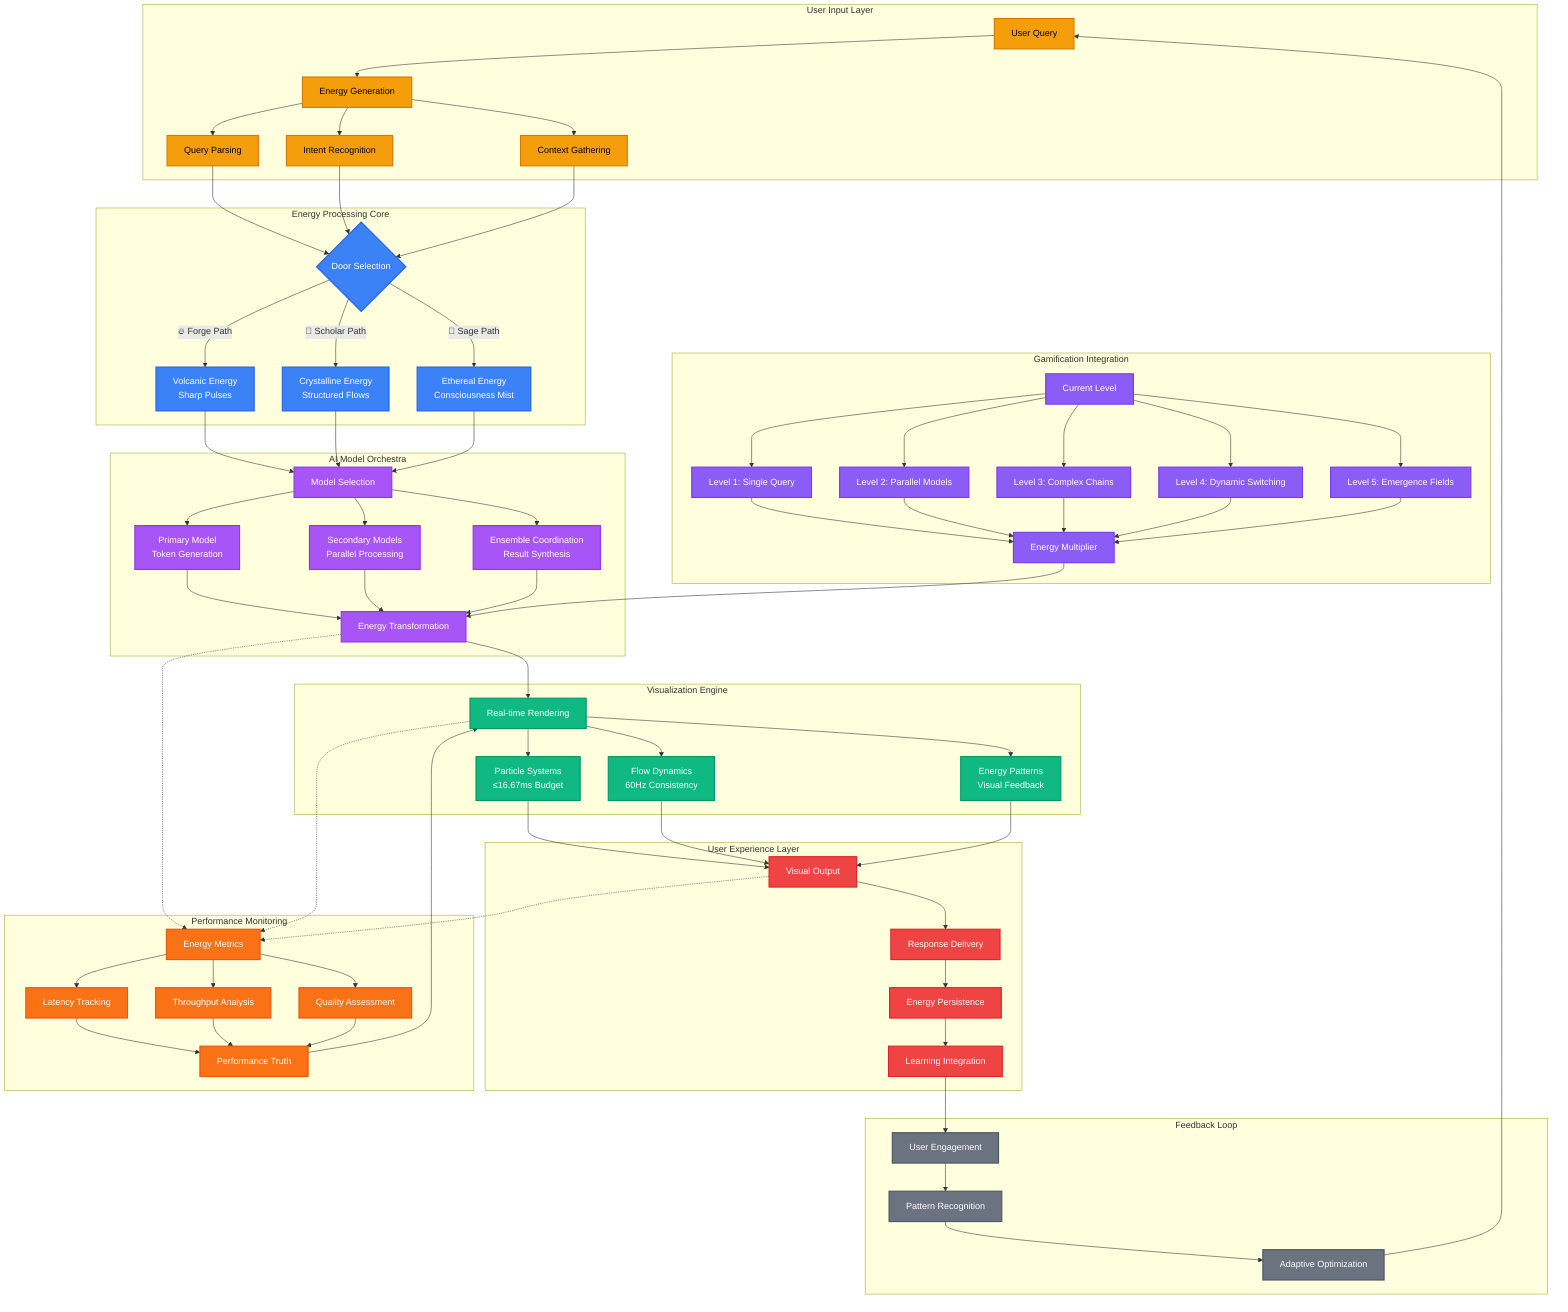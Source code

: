graph TB
    %% WIRTHFORGE Energy Lifecycle Visualization
    %% Shows how user interactions create energy that flows through AI processing
    
    subgraph "User Input Layer"
        A[User Query] --> B[Energy Generation]
        B --> B1[Query Parsing]
        B --> B2[Intent Recognition]
        B --> B3[Context Gathering]
    end
    
    subgraph "Energy Processing Core"
        B1 --> C{Door Selection}
        B2 --> C
        B3 --> C
        
        C -->|🔥 Forge Path| D1[Volcanic Energy<br/>Sharp Pulses]
        C -->|💎 Scholar Path| D2[Crystalline Energy<br/>Structured Flows]
        C -->|🌟 Sage Path| D3[Ethereal Energy<br/>Consciousness Mist]
    end
    
    subgraph "AI Model Orchestra"
        D1 --> E[Model Selection]
        D2 --> E
        D3 --> E
        
        E --> F1[Primary Model<br/>Token Generation]
        E --> F2[Secondary Models<br/>Parallel Processing]
        E --> F3[Ensemble Coordination<br/>Result Synthesis]
        
        F1 --> G[Energy Transformation]
        F2 --> G
        F3 --> G
    end
    
    subgraph "Visualization Engine"
        G --> H[Real-time Rendering]
        H --> H1[Particle Systems<br/>≤16.67ms Budget]
        H --> H2[Flow Dynamics<br/>60Hz Consistency]
        H --> H3[Energy Patterns<br/>Visual Feedback]
    end
    
    subgraph "User Experience Layer"
        H1 --> I[Visual Output]
        H2 --> I
        H3 --> I
        
        I --> J[Response Delivery]
        J --> K[Energy Persistence]
        K --> L[Learning Integration]
    end
    
    subgraph "Feedback Loop"
        L --> M[User Engagement]
        M --> N[Pattern Recognition]
        N --> O[Adaptive Optimization]
        O --> A
    end
    
    subgraph "Performance Monitoring"
        P[Energy Metrics] --> P1[Latency Tracking]
        P --> P2[Throughput Analysis]
        P --> P3[Quality Assessment]
        
        P1 --> Q[Performance Truth]
        P2 --> Q
        P3 --> Q
        Q --> H
    end
    
    %% Energy Flow Connections
    G -.-> P
    H -.-> P
    I -.-> P
    
    %% Progressive Level Integration
    subgraph "Gamification Integration"
        R[Current Level] --> R1[Level 1: Single Query]
        R --> R2[Level 2: Parallel Models]
        R --> R3[Level 3: Complex Chains]
        R --> R4[Level 4: Dynamic Switching]
        R --> R5[Level 5: Emergence Fields]
        
        R1 --> S[Energy Multiplier]
        R2 --> S
        R3 --> S
        R4 --> S
        R5 --> S
        S --> G
    end
    
    %% Styling
    classDef inputNode fill:#f59e0b,stroke:#d97706,stroke-width:2px,color:#000
    classDef processNode fill:#3b82f6,stroke:#2563eb,stroke-width:2px,color:#fff
    classDef aiNode fill:#a855f7,stroke:#9333ea,stroke-width:2px,color:#fff
    classDef visualNode fill:#10b981,stroke:#059669,stroke-width:2px,color:#fff
    classDef outputNode fill:#ef4444,stroke:#dc2626,stroke-width:2px,color:#fff
    classDef feedbackNode fill:#6b7280,stroke:#4b5563,stroke-width:2px,color:#fff
    classDef perfNode fill:#f97316,stroke:#ea580c,stroke-width:2px,color:#fff
    classDef gameNode fill:#8b5cf6,stroke:#7c3aed,stroke-width:2px,color:#fff
    
    class A,B,B1,B2,B3 inputNode
    class C,D1,D2,D3 processNode
    class E,F1,F2,F3,G aiNode
    class H,H1,H2,H3 visualNode
    class I,J,K,L outputNode
    class M,N,O feedbackNode
    class P,P1,P2,P3,Q perfNode
    class R,R1,R2,R3,R4,R5,S gameNode